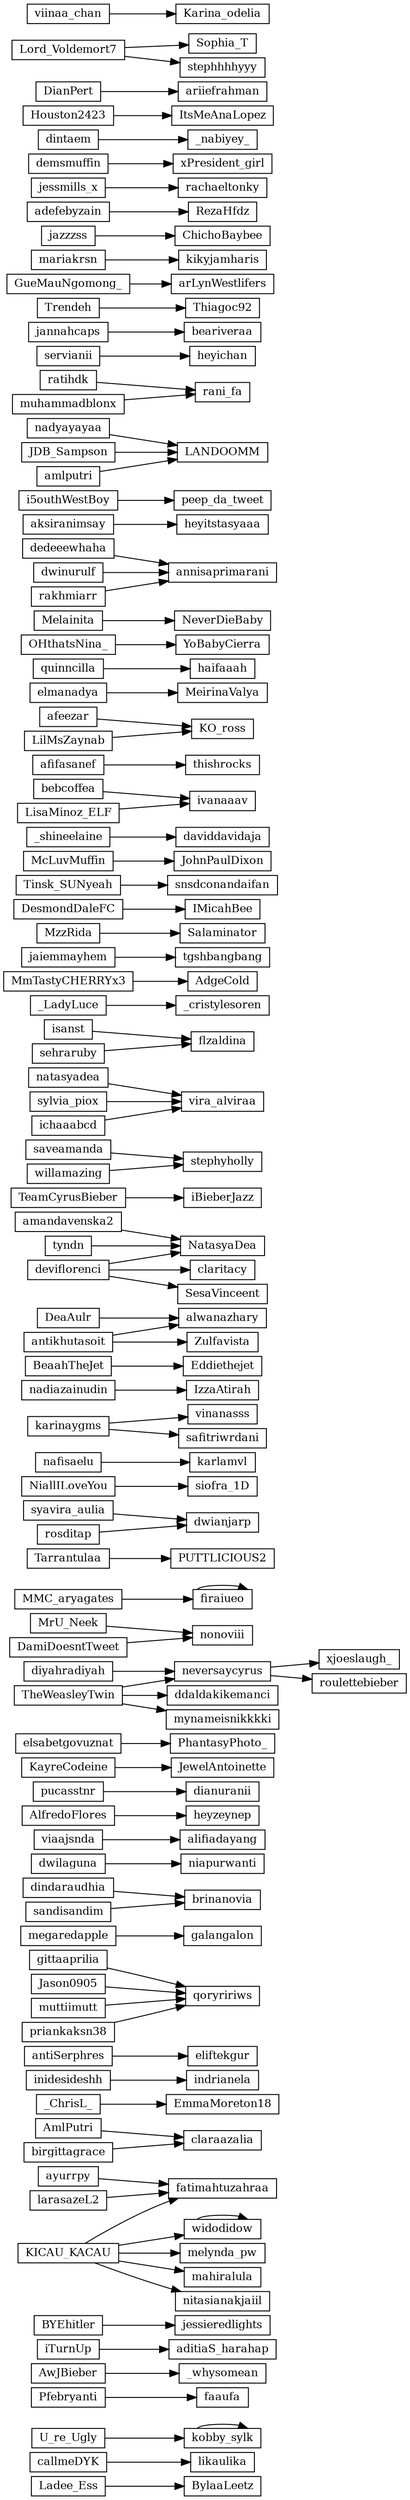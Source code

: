  strict digraph G {
ratio=fill;
compound=true;
nodesep=.05;
#size="8,5";#
 rankdir=LR;
 node [shape=record,width=0.01,height=0.01,fontsize=12];
Ladee_Ess -> BylaaLeetz;
"callmeDYK" -> likaulika  [tweet_id=72214809277497346];
"kobby_sylk" -> kobby_sylk  [tweet_id=72214717493559296];
"Pfebryanti" -> faaufa  [tweet_id=72214838163668992];
"AwJBieber" -> _whysomean  [tweet_id=72214744546807808];
"iTurnUp" -> aditiaS_harahap  [tweet_id=72214829288525824];
"BYEhitler" -> jessieredlights  [tweet_id=72214799412494336];
"widodidow" -> widodidow  [tweet_id=72214698539495424];
"AmlPutri" -> claraazalia  [tweet_id=72214869239267329];
"_ChrisL_" -> EmmaMoreton18  [tweet_id=72214769037357056];
"inidesideshh" -> indrianela  [tweet_id=72214743691165696];
"antiSerphres" -> eliftekgur  [tweet_id=72214716897955840];
"gittaaprilia" -> qoryririws  [tweet_id=72214683125424128];
"megaredapple" -> galangalon  [tweet_id=72214761265307648];
"dindaraudhia" -> brinanovia  [tweet_id=72214753585541120];
"dwilaguna" -> niapurwanti  [tweet_id=72214691828596736];
"viaajsnda" -> alifiadayang  [tweet_id=72214849932890112];
"AlfredoFlores" -> heyzeynep  [tweet_id=72214877808238592];
"pucasstnr" -> dianuranii  [tweet_id=72214856396316672];
"KayreCodeine" -> JewelAntoinette  [tweet_id=72214738716721152];
"elsabetgovuznat" -> PhantasyPhoto_  [tweet_id=72214692961067009];
"neversaycyrus" -> xjoeslaugh_  [tweet_id=72214744303534082];
"neversaycyrus" -> roulettebieber  [tweet_id=72214816772722688];
"MrU_Neek" -> nonoviii  [tweet_id=72214873374855168];
"MMC_aryagates" -> firaiueo  [tweet_id=72214724737114112];
"ayurrpy" -> fatimahtuzahraa  [tweet_id=72214716986036224];
"Tarrantulaa" -> PUTTLICIOUS2  [tweet_id=72214756504780801];
"syavira_aulia" -> dwianjarp  [tweet_id=72214811898937345];
"NiallILoveYou" -> siofra_1D  [tweet_id=72214770199183360];
"nafisaelu" -> karlamvl  [tweet_id=72214766650793984];
"karinaygms" -> vinanasss  [tweet_id=72214796434554880];
"karinaygms" -> safitriwrdani  [tweet_id=72214852239757313];
"nadiazainudin" -> IzzaAtirah  [tweet_id=72214866936602624];
"BeaahTheJet" -> Eddiethejet  [tweet_id=72214761189801984];
"DeaAulr" -> alwanazhary  [tweet_id=72214865896419328];
"deviflorenci" -> NatasyaDea  [tweet_id=72214747453468672];
"deviflorenci" -> claritacy  [tweet_id=72214841129046016];
"deviflorenci" -> SesaVinceent  [tweet_id=72214838641836032];
"TeamCyrusBieber" -> iBieberJazz  [tweet_id=72214709725700096];
"saveamanda" -> stephyholly  [tweet_id=72214866261311488];
"natasyadea" -> vira_alviraa  [tweet_id=72214694630391808];
"diyahradiyah" ->neversaycyrus  [tweet_id=72214698539495424];
"isanst" -> flzaldina  [tweet_id=72214854756343808];
"sylvia_piox" -> vira_alviraa  [tweet_id=72214694630391808];
"_LadyLuce" -> _cristylesoren  [tweet_id=72214742332227584];
"larasazeL2" -> fatimahtuzahraa  [tweet_id=72214716986036224];
"MmTastyCHERRYx3" -> AdgeCold  [tweet_id=72214852730499072];
"jaiemmayhem" -> tgshbangbang  [tweet_id=72214747134701568];
"MzzRida" -> Salaminator  [tweet_id=72214850339737600];
"DesmondDaleFC" -> IMicahBee  [tweet_id=72214705950818306];
"Tinsk_SUNyeah" -> snsdconandaifan  [tweet_id=72214785567109120];
"McLuvMuffin" -> JohnPaulDixon  [tweet_id=72214747130511360];
"Jason0905" -> qoryririws  [tweet_id=72214683125424128];
"_shineelaine" -> daviddavidaja  [tweet_id=72214705179070464];
"willamazing" -> stephyholly  [tweet_id=72214866261311488];
"bebcoffea" -> ivanaaav  [tweet_id=72214737978523648];
"TheWeasleyTwin" -> ddaldakikemanci  [tweet_id=72214685520375809];
"TheWeasleyTwin" -> neversaycyrus  [tweet_id=72214749953269761];
"TheWeasleyTwin" -> mynameisnikkkki  [tweet_id=72214826365108224];
"amandavenska2" -> NatasyaDea  [tweet_id=72214747453468672];
"afifasanef" -> thishrocks  [tweet_id=72214796262572032];
"afeezar" -> KO_ross  [tweet_id=72214828835536896];
"elmanadya" -> MeirinaValya  [tweet_id=72214710111567872];
"quinncilla" -> haifaaah  [tweet_id=72214804856717312];
"firaiueo" -> firaiueo  [tweet_id=72214724737114112];
"OHthatsNina_" -> YoBabyCierra  [tweet_id=72214865959329792];
"Melainita" -> NeverDieBaby  [tweet_id=72214695955800064];
"KICAU_KACAU" -> melynda_pw  [tweet_id=72214739261984768];
"KICAU_KACAU" -> fatimahtuzahraa  [tweet_id=72214716986036224];
"KICAU_KACAU" -> mahiralula  [tweet_id=72214845193334784];
"KICAU_KACAU" -> nitasianakjaiil  [tweet_id=72214767468679168];
"KICAU_KACAU" -> widodidow  [tweet_id=72214698539495424];
"antikhutasoit" -> alwanazhary  [tweet_id=72214865896419328];
"antikhutasoit" -> Zulfavista  [tweet_id=72214798632357889];
"dedeeewhaha" -> annisaprimarani  [tweet_id=72214833738682369];
"aksiranimsay" -> heyitstasyaaa  [tweet_id=72214682861191168];
"dwinurulf" -> annisaprimarani  [tweet_id=72214833738682369];
"i5outhWestBoy" -> peep_da_tweet  [tweet_id=72214858455715840];
"rosditap" -> dwianjarp  [tweet_id=72214811898937345];
"nadyayayaa" -> LANDOOMM  [tweet_id=72214731133427712];
"tyndn" -> NatasyaDea  [tweet_id=72214747453468672];
"ratihdk" -> rani_fa  [tweet_id=72214735101235200];
"ichaaabcd" -> vira_alviraa  [tweet_id=72214694630391808];
"servianii" -> heyichan  [tweet_id=72214755254865920];
"muttiimutt" -> qoryririws  [tweet_id=72214683125424128];
"priankaksn38" -> qoryririws  [tweet_id=72214683125424128];
"sandisandim" -> brinanovia  [tweet_id=72214753585541120];
"muhammadblonx" -> rani_fa  [tweet_id=72214735101235200];
"JDB_Sampson" -> LANDOOMM  [tweet_id=72214731133427712];
"jannahcaps" -> beariveraa  [tweet_id=72214878928121856];
"Trendeh" -> Thiagoc92  [tweet_id=72214770832506880];
"GueMauNgomong_" -> arLynWestlifers  [tweet_id=72214845373685760];
"mariakrsn" -> kikyjamharis  [tweet_id=72214683024752640];
"rakhmiarr" -> annisaprimarani  [tweet_id=72214833738682369];
"jazzzss" -> ChichoBaybee  [tweet_id=72214725559205888];
"adefebyzain" -> RezaHfdz  [tweet_id=72214847386959872];
"sehraruby" -> flzaldina  [tweet_id=72214854756343808];
"jessmills_x" -> rachaeltonky  [tweet_id=72214814159679489];
"DamiDoesntTweet" -> nonoviii  [tweet_id=72214873374855168];
"demsmuffin" -> xPresident_girl  [tweet_id=72214709163655168];
"dintaem" -> _nabiyey_  [tweet_id=72214854282383360];
"Houston2423" -> ItsMeAnaLopez  [tweet_id=72214837341589504];
"LisaMinoz_ELF" -> ivanaaav  [tweet_id=72214737978523648];
"DianPert" -> ariiefrahman  [tweet_id=72214693359534080];
"amlputri" -> LANDOOMM  [tweet_id=72214731133427712];
"LilMsZaynab" -> KO_ross  [tweet_id=72214828835536896];
"Lord_Voldemort7" -> Sophia_T  [tweet_id=72214706626109440];
"Lord_Voldemort7" -> stephhhhyyy  [tweet_id=72214739845005313];
"birgittagrace" -> claraazalia  [tweet_id=72214697876783104];
"U_re_Ugly" -> kobby_sylk  [tweet_id=72214717493559296];
"viinaa_chan" -> Karina_odelia  [tweet_id=72214771713314817];
}